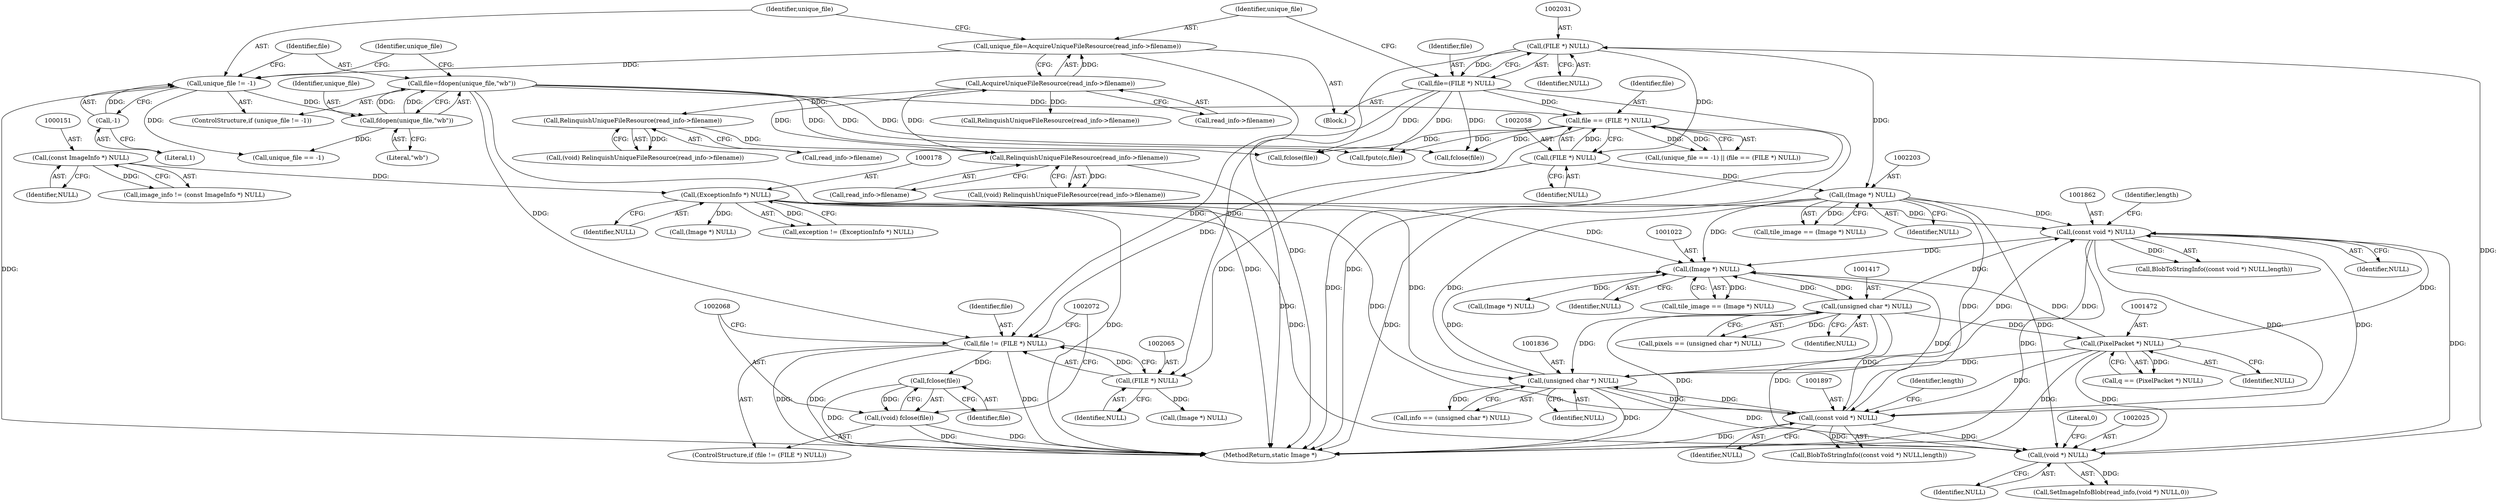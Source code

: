 digraph "0_ImageMagick_f6e9d0d9955e85bdd7540b251cd50d598dacc5e6_46@pointer" {
"1002062" [label="(Call,file != (FILE *) NULL)"];
"1002028" [label="(Call,file=(FILE *) NULL)"];
"1002030" [label="(Call,(FILE *) NULL)"];
"1002024" [label="(Call,(void *) NULL)"];
"1001861" [label="(Call,(const void *) NULL)"];
"1000177" [label="(Call,(ExceptionInfo *) NULL)"];
"1000150" [label="(Call,(const ImageInfo *) NULL)"];
"1001416" [label="(Call,(unsigned char *) NULL)"];
"1001021" [label="(Call,(Image *) NULL)"];
"1001471" [label="(Call,(PixelPacket *) NULL)"];
"1002202" [label="(Call,(Image *) NULL)"];
"1002057" [label="(Call,(FILE *) NULL)"];
"1001835" [label="(Call,(unsigned char *) NULL)"];
"1001896" [label="(Call,(const void *) NULL)"];
"1002044" [label="(Call,file=fdopen(unique_file,\"wb\"))"];
"1002046" [label="(Call,fdopen(unique_file,\"wb\"))"];
"1002040" [label="(Call,unique_file != -1)"];
"1002033" [label="(Call,unique_file=AcquireUniqueFileResource(read_info->filename))"];
"1002035" [label="(Call,AcquireUniqueFileResource(read_info->filename))"];
"1002191" [label="(Call,RelinquishUniqueFileResource(read_info->filename))"];
"1002133" [label="(Call,RelinquishUniqueFileResource(read_info->filename))"];
"1002042" [label="(Call,-1)"];
"1002055" [label="(Call,file == (FILE *) NULL)"];
"1002064" [label="(Call,(FILE *) NULL)"];
"1002069" [label="(Call,fclose(file))"];
"1002067" [label="(Call,(void) fclose(file))"];
"1000177" [label="(Call,(ExceptionInfo *) NULL)"];
"1001837" [label="(Identifier,NULL)"];
"1002056" [label="(Identifier,file)"];
"1002051" [label="(Call,unique_file == -1)"];
"1001896" [label="(Call,(const void *) NULL)"];
"1000152" [label="(Identifier,NULL)"];
"1002178" [label="(Call,fclose(file))"];
"1000207" [label="(Call,(Image *) NULL)"];
"1002066" [label="(Identifier,NULL)"];
"1002070" [label="(Identifier,file)"];
"1002192" [label="(Call,read_info->filename)"];
"1002129" [label="(Call,fclose(file))"];
"1002027" [label="(Literal,0)"];
"1002131" [label="(Call,(void) RelinquishUniqueFileResource(read_info->filename))"];
"1002045" [label="(Identifier,file)"];
"1002036" [label="(Call,read_info->filename)"];
"1001469" [label="(Call,q == (PixelPacket *) NULL)"];
"1002099" [label="(Call,(Image *) NULL)"];
"1002032" [label="(Identifier,NULL)"];
"1001023" [label="(Identifier,NULL)"];
"1000179" [label="(Identifier,NULL)"];
"1001895" [label="(Call,BlobToStringInfo((const void *) NULL,length))"];
"1001019" [label="(Call,tile_image == (Image *) NULL)"];
"1002033" [label="(Call,unique_file=AcquireUniqueFileResource(read_info->filename))"];
"1002035" [label="(Call,AcquireUniqueFileResource(read_info->filename))"];
"1002062" [label="(Call,file != (FILE *) NULL)"];
"1002041" [label="(Identifier,unique_file)"];
"1002046" [label="(Call,fdopen(unique_file,\"wb\"))"];
"1001863" [label="(Identifier,NULL)"];
"1002073" [label="(Call,RelinquishUniqueFileResource(read_info->filename))"];
"1001418" [label="(Identifier,NULL)"];
"1002028" [label="(Call,file=(FILE *) NULL)"];
"1000175" [label="(Call,exception != (ExceptionInfo *) NULL)"];
"1002050" [label="(Call,(unique_file == -1) || (file == (FILE *) NULL))"];
"1002133" [label="(Call,RelinquishUniqueFileResource(read_info->filename))"];
"1002057" [label="(Call,(FILE *) NULL)"];
"1001416" [label="(Call,(unsigned char *) NULL)"];
"1002030" [label="(Call,(FILE *) NULL)"];
"1002042" [label="(Call,-1)"];
"1002069" [label="(Call,fclose(file))"];
"1001471" [label="(Call,(PixelPacket *) NULL)"];
"1001864" [label="(Identifier,length)"];
"1000148" [label="(Call,image_info != (const ImageInfo *) NULL)"];
"1002059" [label="(Identifier,NULL)"];
"1002043" [label="(Literal,1)"];
"1001021" [label="(Call,(Image *) NULL)"];
"1001833" [label="(Call,info == (unsigned char *) NULL)"];
"1002055" [label="(Call,file == (FILE *) NULL)"];
"1002026" [label="(Identifier,NULL)"];
"1002052" [label="(Identifier,unique_file)"];
"1001473" [label="(Identifier,NULL)"];
"1002024" [label="(Call,(void *) NULL)"];
"1002202" [label="(Call,(Image *) NULL)"];
"1002039" [label="(ControlStructure,if (unique_file != -1))"];
"1002191" [label="(Call,RelinquishUniqueFileResource(read_info->filename))"];
"1002067" [label="(Call,(void) fclose(file))"];
"1001861" [label="(Call,(const void *) NULL)"];
"1002063" [label="(Identifier,file)"];
"1002029" [label="(Identifier,file)"];
"1002022" [label="(Call,SetImageInfoBlob(read_info,(void *) NULL,0))"];
"1001835" [label="(Call,(unsigned char *) NULL)"];
"1002134" [label="(Call,read_info->filename)"];
"1002040" [label="(Call,unique_file != -1)"];
"1001025" [label="(Call,(Image *) NULL)"];
"1001414" [label="(Call,pixels == (unsigned char *) NULL)"];
"1001860" [label="(Call,BlobToStringInfo((const void *) NULL,length))"];
"1002061" [label="(ControlStructure,if (file != (FILE *) NULL))"];
"1002173" [label="(Call,fputc(c,file))"];
"1000150" [label="(Call,(const ImageInfo *) NULL)"];
"1002064" [label="(Call,(FILE *) NULL)"];
"1002047" [label="(Identifier,unique_file)"];
"1002048" [label="(Literal,\"wb\")"];
"1002034" [label="(Identifier,unique_file)"];
"1002366" [label="(MethodReturn,static Image *)"];
"1002044" [label="(Call,file=fdopen(unique_file,\"wb\"))"];
"1001898" [label="(Identifier,NULL)"];
"1002010" [label="(Block,)"];
"1002189" [label="(Call,(void) RelinquishUniqueFileResource(read_info->filename))"];
"1002200" [label="(Call,tile_image == (Image *) NULL)"];
"1001899" [label="(Identifier,length)"];
"1002204" [label="(Identifier,NULL)"];
"1002062" -> "1002061"  [label="AST: "];
"1002062" -> "1002064"  [label="CFG: "];
"1002063" -> "1002062"  [label="AST: "];
"1002064" -> "1002062"  [label="AST: "];
"1002068" -> "1002062"  [label="CFG: "];
"1002072" -> "1002062"  [label="CFG: "];
"1002062" -> "1002366"  [label="DDG: "];
"1002062" -> "1002366"  [label="DDG: "];
"1002062" -> "1002366"  [label="DDG: "];
"1002028" -> "1002062"  [label="DDG: "];
"1002044" -> "1002062"  [label="DDG: "];
"1002055" -> "1002062"  [label="DDG: "];
"1002064" -> "1002062"  [label="DDG: "];
"1002062" -> "1002069"  [label="DDG: "];
"1002028" -> "1002010"  [label="AST: "];
"1002028" -> "1002030"  [label="CFG: "];
"1002029" -> "1002028"  [label="AST: "];
"1002030" -> "1002028"  [label="AST: "];
"1002034" -> "1002028"  [label="CFG: "];
"1002028" -> "1002366"  [label="DDG: "];
"1002030" -> "1002028"  [label="DDG: "];
"1002028" -> "1002055"  [label="DDG: "];
"1002028" -> "1002129"  [label="DDG: "];
"1002028" -> "1002173"  [label="DDG: "];
"1002028" -> "1002178"  [label="DDG: "];
"1002030" -> "1002032"  [label="CFG: "];
"1002031" -> "1002030"  [label="AST: "];
"1002032" -> "1002030"  [label="AST: "];
"1002024" -> "1002030"  [label="DDG: "];
"1002030" -> "1002057"  [label="DDG: "];
"1002030" -> "1002064"  [label="DDG: "];
"1002030" -> "1002202"  [label="DDG: "];
"1002024" -> "1002022"  [label="AST: "];
"1002024" -> "1002026"  [label="CFG: "];
"1002025" -> "1002024"  [label="AST: "];
"1002026" -> "1002024"  [label="AST: "];
"1002027" -> "1002024"  [label="CFG: "];
"1002024" -> "1002022"  [label="DDG: "];
"1001861" -> "1002024"  [label="DDG: "];
"1000177" -> "1002024"  [label="DDG: "];
"1001416" -> "1002024"  [label="DDG: "];
"1001471" -> "1002024"  [label="DDG: "];
"1002202" -> "1002024"  [label="DDG: "];
"1001835" -> "1002024"  [label="DDG: "];
"1001896" -> "1002024"  [label="DDG: "];
"1001861" -> "1001860"  [label="AST: "];
"1001861" -> "1001863"  [label="CFG: "];
"1001862" -> "1001861"  [label="AST: "];
"1001863" -> "1001861"  [label="AST: "];
"1001864" -> "1001861"  [label="CFG: "];
"1001861" -> "1002366"  [label="DDG: "];
"1001861" -> "1001021"  [label="DDG: "];
"1001861" -> "1001835"  [label="DDG: "];
"1001861" -> "1001860"  [label="DDG: "];
"1000177" -> "1001861"  [label="DDG: "];
"1001416" -> "1001861"  [label="DDG: "];
"1001471" -> "1001861"  [label="DDG: "];
"1002202" -> "1001861"  [label="DDG: "];
"1001835" -> "1001861"  [label="DDG: "];
"1001896" -> "1001861"  [label="DDG: "];
"1001861" -> "1001896"  [label="DDG: "];
"1000177" -> "1000175"  [label="AST: "];
"1000177" -> "1000179"  [label="CFG: "];
"1000178" -> "1000177"  [label="AST: "];
"1000179" -> "1000177"  [label="AST: "];
"1000175" -> "1000177"  [label="CFG: "];
"1000177" -> "1002366"  [label="DDG: "];
"1000177" -> "1000175"  [label="DDG: "];
"1000150" -> "1000177"  [label="DDG: "];
"1000177" -> "1000207"  [label="DDG: "];
"1000177" -> "1001021"  [label="DDG: "];
"1000177" -> "1001835"  [label="DDG: "];
"1000177" -> "1001896"  [label="DDG: "];
"1000150" -> "1000148"  [label="AST: "];
"1000150" -> "1000152"  [label="CFG: "];
"1000151" -> "1000150"  [label="AST: "];
"1000152" -> "1000150"  [label="AST: "];
"1000148" -> "1000150"  [label="CFG: "];
"1000150" -> "1000148"  [label="DDG: "];
"1001416" -> "1001414"  [label="AST: "];
"1001416" -> "1001418"  [label="CFG: "];
"1001417" -> "1001416"  [label="AST: "];
"1001418" -> "1001416"  [label="AST: "];
"1001414" -> "1001416"  [label="CFG: "];
"1001416" -> "1002366"  [label="DDG: "];
"1001416" -> "1001021"  [label="DDG: "];
"1001416" -> "1001414"  [label="DDG: "];
"1001021" -> "1001416"  [label="DDG: "];
"1001416" -> "1001471"  [label="DDG: "];
"1001416" -> "1001835"  [label="DDG: "];
"1001416" -> "1001896"  [label="DDG: "];
"1001021" -> "1001019"  [label="AST: "];
"1001021" -> "1001023"  [label="CFG: "];
"1001022" -> "1001021"  [label="AST: "];
"1001023" -> "1001021"  [label="AST: "];
"1001019" -> "1001021"  [label="CFG: "];
"1001021" -> "1001019"  [label="DDG: "];
"1001471" -> "1001021"  [label="DDG: "];
"1002202" -> "1001021"  [label="DDG: "];
"1001835" -> "1001021"  [label="DDG: "];
"1001896" -> "1001021"  [label="DDG: "];
"1001021" -> "1001025"  [label="DDG: "];
"1001471" -> "1001469"  [label="AST: "];
"1001471" -> "1001473"  [label="CFG: "];
"1001472" -> "1001471"  [label="AST: "];
"1001473" -> "1001471"  [label="AST: "];
"1001469" -> "1001471"  [label="CFG: "];
"1001471" -> "1002366"  [label="DDG: "];
"1001471" -> "1001469"  [label="DDG: "];
"1001471" -> "1001835"  [label="DDG: "];
"1001471" -> "1001896"  [label="DDG: "];
"1002202" -> "1002200"  [label="AST: "];
"1002202" -> "1002204"  [label="CFG: "];
"1002203" -> "1002202"  [label="AST: "];
"1002204" -> "1002202"  [label="AST: "];
"1002200" -> "1002202"  [label="CFG: "];
"1002202" -> "1002366"  [label="DDG: "];
"1002202" -> "1001835"  [label="DDG: "];
"1002202" -> "1001896"  [label="DDG: "];
"1002202" -> "1002200"  [label="DDG: "];
"1002057" -> "1002202"  [label="DDG: "];
"1002057" -> "1002055"  [label="AST: "];
"1002057" -> "1002059"  [label="CFG: "];
"1002058" -> "1002057"  [label="AST: "];
"1002059" -> "1002057"  [label="AST: "];
"1002055" -> "1002057"  [label="CFG: "];
"1002057" -> "1002055"  [label="DDG: "];
"1002057" -> "1002064"  [label="DDG: "];
"1001835" -> "1001833"  [label="AST: "];
"1001835" -> "1001837"  [label="CFG: "];
"1001836" -> "1001835"  [label="AST: "];
"1001837" -> "1001835"  [label="AST: "];
"1001833" -> "1001835"  [label="CFG: "];
"1001835" -> "1002366"  [label="DDG: "];
"1001835" -> "1001833"  [label="DDG: "];
"1001896" -> "1001835"  [label="DDG: "];
"1001835" -> "1001896"  [label="DDG: "];
"1001896" -> "1001895"  [label="AST: "];
"1001896" -> "1001898"  [label="CFG: "];
"1001897" -> "1001896"  [label="AST: "];
"1001898" -> "1001896"  [label="AST: "];
"1001899" -> "1001896"  [label="CFG: "];
"1001896" -> "1002366"  [label="DDG: "];
"1001896" -> "1001895"  [label="DDG: "];
"1002044" -> "1002039"  [label="AST: "];
"1002044" -> "1002046"  [label="CFG: "];
"1002045" -> "1002044"  [label="AST: "];
"1002046" -> "1002044"  [label="AST: "];
"1002052" -> "1002044"  [label="CFG: "];
"1002044" -> "1002366"  [label="DDG: "];
"1002046" -> "1002044"  [label="DDG: "];
"1002046" -> "1002044"  [label="DDG: "];
"1002044" -> "1002055"  [label="DDG: "];
"1002044" -> "1002129"  [label="DDG: "];
"1002044" -> "1002173"  [label="DDG: "];
"1002044" -> "1002178"  [label="DDG: "];
"1002046" -> "1002048"  [label="CFG: "];
"1002047" -> "1002046"  [label="AST: "];
"1002048" -> "1002046"  [label="AST: "];
"1002040" -> "1002046"  [label="DDG: "];
"1002046" -> "1002051"  [label="DDG: "];
"1002040" -> "1002039"  [label="AST: "];
"1002040" -> "1002042"  [label="CFG: "];
"1002041" -> "1002040"  [label="AST: "];
"1002042" -> "1002040"  [label="AST: "];
"1002045" -> "1002040"  [label="CFG: "];
"1002052" -> "1002040"  [label="CFG: "];
"1002040" -> "1002366"  [label="DDG: "];
"1002033" -> "1002040"  [label="DDG: "];
"1002042" -> "1002040"  [label="DDG: "];
"1002040" -> "1002051"  [label="DDG: "];
"1002033" -> "1002010"  [label="AST: "];
"1002033" -> "1002035"  [label="CFG: "];
"1002034" -> "1002033"  [label="AST: "];
"1002035" -> "1002033"  [label="AST: "];
"1002041" -> "1002033"  [label="CFG: "];
"1002033" -> "1002366"  [label="DDG: "];
"1002035" -> "1002033"  [label="DDG: "];
"1002035" -> "1002036"  [label="CFG: "];
"1002036" -> "1002035"  [label="AST: "];
"1002191" -> "1002035"  [label="DDG: "];
"1002035" -> "1002073"  [label="DDG: "];
"1002035" -> "1002133"  [label="DDG: "];
"1002035" -> "1002191"  [label="DDG: "];
"1002191" -> "1002189"  [label="AST: "];
"1002191" -> "1002192"  [label="CFG: "];
"1002192" -> "1002191"  [label="AST: "];
"1002189" -> "1002191"  [label="CFG: "];
"1002191" -> "1002366"  [label="DDG: "];
"1002191" -> "1002189"  [label="DDG: "];
"1002133" -> "1002191"  [label="DDG: "];
"1002133" -> "1002131"  [label="AST: "];
"1002133" -> "1002134"  [label="CFG: "];
"1002134" -> "1002133"  [label="AST: "];
"1002131" -> "1002133"  [label="CFG: "];
"1002133" -> "1002131"  [label="DDG: "];
"1002042" -> "1002043"  [label="CFG: "];
"1002043" -> "1002042"  [label="AST: "];
"1002055" -> "1002050"  [label="AST: "];
"1002056" -> "1002055"  [label="AST: "];
"1002050" -> "1002055"  [label="CFG: "];
"1002055" -> "1002366"  [label="DDG: "];
"1002055" -> "1002050"  [label="DDG: "];
"1002055" -> "1002050"  [label="DDG: "];
"1002055" -> "1002129"  [label="DDG: "];
"1002055" -> "1002173"  [label="DDG: "];
"1002055" -> "1002178"  [label="DDG: "];
"1002064" -> "1002066"  [label="CFG: "];
"1002065" -> "1002064"  [label="AST: "];
"1002066" -> "1002064"  [label="AST: "];
"1002064" -> "1002099"  [label="DDG: "];
"1002069" -> "1002067"  [label="AST: "];
"1002069" -> "1002070"  [label="CFG: "];
"1002070" -> "1002069"  [label="AST: "];
"1002067" -> "1002069"  [label="CFG: "];
"1002069" -> "1002366"  [label="DDG: "];
"1002069" -> "1002067"  [label="DDG: "];
"1002067" -> "1002061"  [label="AST: "];
"1002068" -> "1002067"  [label="AST: "];
"1002072" -> "1002067"  [label="CFG: "];
"1002067" -> "1002366"  [label="DDG: "];
"1002067" -> "1002366"  [label="DDG: "];
}
